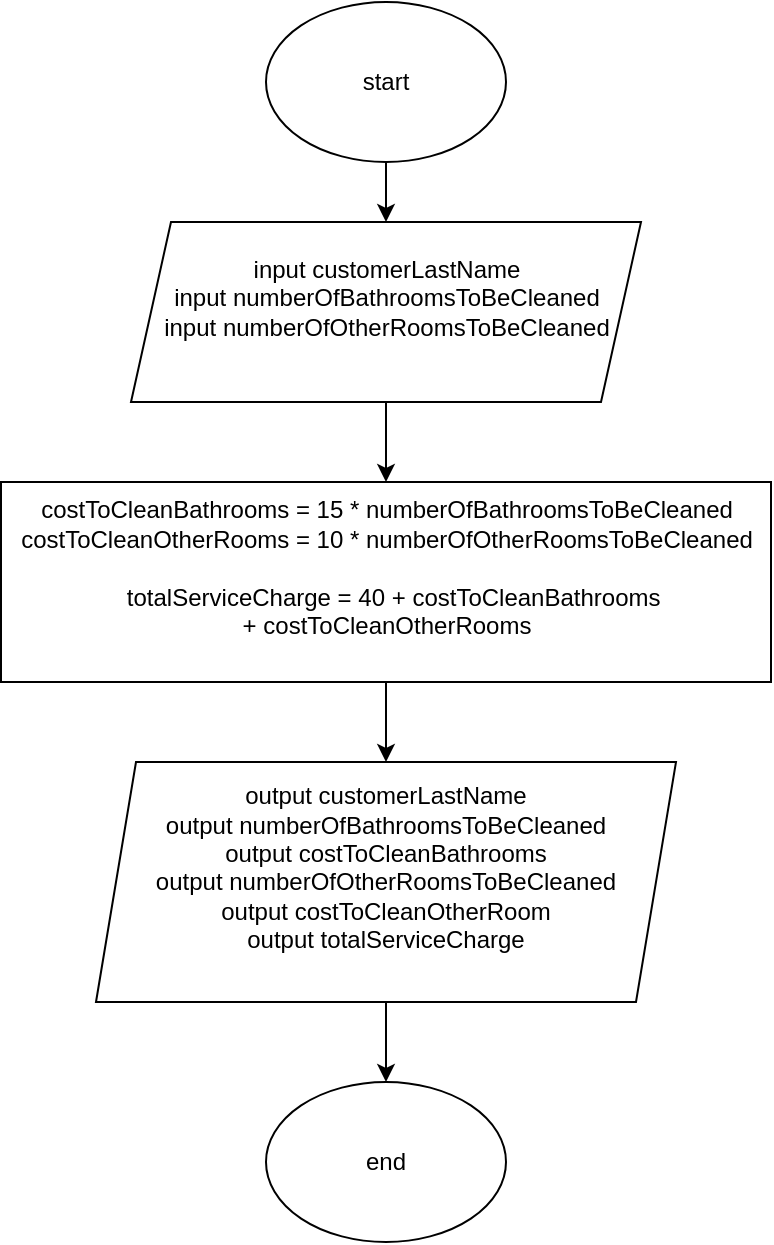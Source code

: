 <mxfile version="24.7.5">
  <diagram id="C5RBs43oDa-KdzZeNtuy" name="Page-1">
    <mxGraphModel dx="1114" dy="878" grid="1" gridSize="10" guides="1" tooltips="1" connect="1" arrows="1" fold="1" page="1" pageScale="1" pageWidth="827" pageHeight="1169" math="0" shadow="0">
      <root>
        <mxCell id="WIyWlLk6GJQsqaUBKTNV-0" />
        <mxCell id="WIyWlLk6GJQsqaUBKTNV-1" parent="WIyWlLk6GJQsqaUBKTNV-0" />
        <mxCell id="XmgOR0PQ7LE3FUmReLha-2" value="" style="edgeStyle=orthogonalEdgeStyle;rounded=0;orthogonalLoop=1;jettySize=auto;html=1;" edge="1" parent="WIyWlLk6GJQsqaUBKTNV-1" source="XmgOR0PQ7LE3FUmReLha-0" target="XmgOR0PQ7LE3FUmReLha-1">
          <mxGeometry relative="1" as="geometry" />
        </mxCell>
        <mxCell id="XmgOR0PQ7LE3FUmReLha-0" value="start" style="ellipse;whiteSpace=wrap;html=1;" vertex="1" parent="WIyWlLk6GJQsqaUBKTNV-1">
          <mxGeometry x="150" y="90" width="120" height="80" as="geometry" />
        </mxCell>
        <mxCell id="XmgOR0PQ7LE3FUmReLha-4" value="" style="edgeStyle=orthogonalEdgeStyle;rounded=0;orthogonalLoop=1;jettySize=auto;html=1;" edge="1" parent="WIyWlLk6GJQsqaUBKTNV-1" source="XmgOR0PQ7LE3FUmReLha-1" target="XmgOR0PQ7LE3FUmReLha-3">
          <mxGeometry relative="1" as="geometry" />
        </mxCell>
        <mxCell id="XmgOR0PQ7LE3FUmReLha-1" value="input customerLastName&lt;div&gt;input numberOfBathroomsToBeCleaned&lt;/div&gt;&lt;div&gt;input numberOfOtherRoomsToBeCleaned&lt;/div&gt;&lt;div&gt;&lt;br&gt;&lt;/div&gt;" style="shape=parallelogram;perimeter=parallelogramPerimeter;whiteSpace=wrap;html=1;fixedSize=1;" vertex="1" parent="WIyWlLk6GJQsqaUBKTNV-1">
          <mxGeometry x="82.5" y="200" width="255" height="90" as="geometry" />
        </mxCell>
        <mxCell id="XmgOR0PQ7LE3FUmReLha-6" value="" style="edgeStyle=orthogonalEdgeStyle;rounded=0;orthogonalLoop=1;jettySize=auto;html=1;" edge="1" parent="WIyWlLk6GJQsqaUBKTNV-1" source="XmgOR0PQ7LE3FUmReLha-3" target="XmgOR0PQ7LE3FUmReLha-5">
          <mxGeometry relative="1" as="geometry" />
        </mxCell>
        <mxCell id="XmgOR0PQ7LE3FUmReLha-3" value="costToCleanBathrooms = 15 * numberOfBathroomsToBeCleaned&lt;div&gt;costToCleanOtherRooms =&amp;nbsp;&lt;span style=&quot;background-color: initial;&quot;&gt;10 * numberOfOtherRoomsToBeCleaned&lt;/span&gt;&lt;/div&gt;&lt;div&gt;&lt;span style=&quot;background-color: initial;&quot;&gt;&lt;br&gt;&lt;/span&gt;&lt;/div&gt;&lt;div&gt;&lt;span style=&quot;background-color: initial;&quot;&gt;&amp;nbsp; totalS&lt;/span&gt;&lt;span style=&quot;background-color: initial;&quot;&gt;erviceCharge = 40 +&amp;nbsp;&lt;/span&gt;&lt;span style=&quot;background-color: initial;&quot;&gt;costToCleanBathrooms +&amp;nbsp;&lt;/span&gt;&lt;span style=&quot;background-color: initial;&quot;&gt;costToCleanOtherRooms&lt;/span&gt;&lt;/div&gt;&lt;div&gt;&lt;span style=&quot;background-color: initial;&quot;&gt;&lt;br&gt;&lt;/span&gt;&lt;/div&gt;" style="whiteSpace=wrap;html=1;" vertex="1" parent="WIyWlLk6GJQsqaUBKTNV-1">
          <mxGeometry x="17.5" y="330" width="385" height="100" as="geometry" />
        </mxCell>
        <mxCell id="XmgOR0PQ7LE3FUmReLha-9" value="" style="edgeStyle=orthogonalEdgeStyle;rounded=0;orthogonalLoop=1;jettySize=auto;html=1;" edge="1" parent="WIyWlLk6GJQsqaUBKTNV-1" source="XmgOR0PQ7LE3FUmReLha-5" target="XmgOR0PQ7LE3FUmReLha-8">
          <mxGeometry relative="1" as="geometry" />
        </mxCell>
        <mxCell id="XmgOR0PQ7LE3FUmReLha-5" value="output customerLastName&lt;div&gt;output&amp;nbsp;&lt;span style=&quot;background-color: initial;&quot;&gt;numberOfBathroomsToBeCleaned&lt;/span&gt;&lt;/div&gt;&lt;div&gt;&lt;span style=&quot;background-color: initial;&quot;&gt;output&amp;nbsp;&lt;/span&gt;&lt;span style=&quot;background-color: initial;&quot;&gt;costToCleanBathrooms&lt;/span&gt;&lt;/div&gt;&lt;div&gt;&lt;span style=&quot;background-color: initial;&quot;&gt;output&amp;nbsp;&lt;/span&gt;&lt;span style=&quot;background-color: initial;&quot;&gt;numberOfOtherRoomsToBeCleaned&lt;/span&gt;&lt;/div&gt;&lt;div&gt;&lt;span style=&quot;background-color: initial;&quot;&gt;output&amp;nbsp;&lt;/span&gt;&lt;span style=&quot;background-color: initial;&quot;&gt;costToCleanOtherRoom&lt;/span&gt;&lt;/div&gt;&lt;div&gt;&lt;span style=&quot;background-color: initial;&quot;&gt;output totalServiceCharge&lt;/span&gt;&lt;/div&gt;&lt;div&gt;&lt;span style=&quot;background-color: initial;&quot;&gt;&lt;br&gt;&lt;/span&gt;&lt;/div&gt;" style="shape=parallelogram;perimeter=parallelogramPerimeter;whiteSpace=wrap;html=1;fixedSize=1;" vertex="1" parent="WIyWlLk6GJQsqaUBKTNV-1">
          <mxGeometry x="65" y="470" width="290" height="120" as="geometry" />
        </mxCell>
        <mxCell id="XmgOR0PQ7LE3FUmReLha-8" value="end" style="ellipse;whiteSpace=wrap;html=1;" vertex="1" parent="WIyWlLk6GJQsqaUBKTNV-1">
          <mxGeometry x="150" y="630" width="120" height="80" as="geometry" />
        </mxCell>
      </root>
    </mxGraphModel>
  </diagram>
</mxfile>
